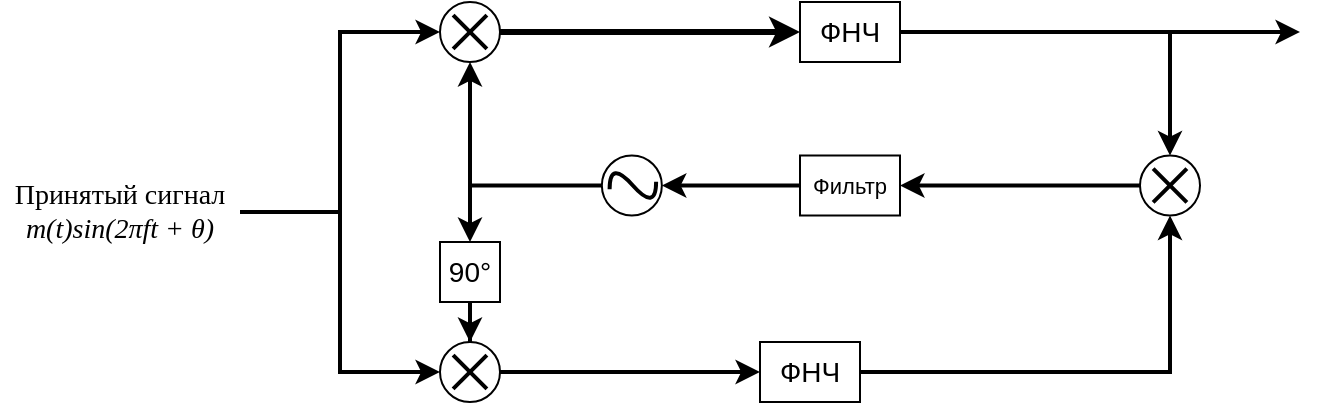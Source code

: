 <mxfile version="20.8.16" type="device"><diagram name="Страница 1" id="fugMi-akPlhTSy9XqCA1"><mxGraphModel dx="503" dy="281" grid="1" gridSize="10" guides="1" tooltips="1" connect="1" arrows="1" fold="1" page="1" pageScale="1" pageWidth="827" pageHeight="1169" math="0" shadow="0"><root><mxCell id="0"/><mxCell id="1" parent="0"/><mxCell id="Ov1mgjXy6BKTlGmahwEe-49" style="edgeStyle=orthogonalEdgeStyle;rounded=0;orthogonalLoop=1;jettySize=auto;html=1;entryX=0.5;entryY=0;entryDx=0;entryDy=0;strokeWidth=2;fontSize=14;endArrow=classic;endFill=1;" edge="1" parent="1" source="Ov1mgjXy6BKTlGmahwEe-6" target="Ov1mgjXy6BKTlGmahwEe-40"><mxGeometry relative="1" as="geometry"/></mxCell><mxCell id="Ov1mgjXy6BKTlGmahwEe-6" value="ФНЧ" style="rounded=0;whiteSpace=wrap;html=1;fontSize=14;" vertex="1" parent="1"><mxGeometry x="500" y="480" width="50" height="30" as="geometry"/></mxCell><mxCell id="Ov1mgjXy6BKTlGmahwEe-9" value="" style="edgeStyle=orthogonalEdgeStyle;rounded=0;orthogonalLoop=1;jettySize=auto;html=1;strokeWidth=3;exitX=1;exitY=0.5;exitDx=0;exitDy=0;" edge="1" parent="1" source="Ov1mgjXy6BKTlGmahwEe-22" target="Ov1mgjXy6BKTlGmahwEe-6"><mxGeometry relative="1" as="geometry"><mxPoint x="390" y="495" as="sourcePoint"/></mxGeometry></mxCell><mxCell id="Ov1mgjXy6BKTlGmahwEe-25" value="" style="group" vertex="1" connectable="0" parent="1"><mxGeometry x="320" y="480" width="30" height="30" as="geometry"/></mxCell><mxCell id="Ov1mgjXy6BKTlGmahwEe-22" value="" style="ellipse;whiteSpace=wrap;html=1;aspect=fixed;fontSize=14;" vertex="1" parent="Ov1mgjXy6BKTlGmahwEe-25"><mxGeometry width="30" height="30" as="geometry"/></mxCell><mxCell id="Ov1mgjXy6BKTlGmahwEe-23" value="" style="endArrow=none;html=1;rounded=0;strokeWidth=2;fontSize=14;" edge="1" parent="Ov1mgjXy6BKTlGmahwEe-25"><mxGeometry width="50" height="50" relative="1" as="geometry"><mxPoint x="6.562" y="23.438" as="sourcePoint"/><mxPoint x="23.438" y="6.562" as="targetPoint"/></mxGeometry></mxCell><mxCell id="Ov1mgjXy6BKTlGmahwEe-24" value="" style="endArrow=none;html=1;rounded=0;strokeWidth=2;fontSize=14;" edge="1" parent="Ov1mgjXy6BKTlGmahwEe-25"><mxGeometry width="50" height="50" relative="1" as="geometry"><mxPoint x="6.562" y="6.562" as="sourcePoint"/><mxPoint x="23.438" y="23.438" as="targetPoint"/></mxGeometry></mxCell><mxCell id="Ov1mgjXy6BKTlGmahwEe-52" style="edgeStyle=orthogonalEdgeStyle;rounded=0;orthogonalLoop=1;jettySize=auto;html=1;strokeWidth=2;fontSize=14;endArrow=classic;endFill=1;" edge="1" parent="1" source="Ov1mgjXy6BKTlGmahwEe-26" target="Ov1mgjXy6BKTlGmahwEe-34"><mxGeometry relative="1" as="geometry"/></mxCell><mxCell id="Ov1mgjXy6BKTlGmahwEe-26" value="Фильтр" style="rounded=0;whiteSpace=wrap;html=1;fontSize=11;" vertex="1" parent="1"><mxGeometry x="500" y="556.75" width="50" height="30" as="geometry"/></mxCell><mxCell id="Ov1mgjXy6BKTlGmahwEe-36" value="" style="group;direction=north;rotation=-180;" vertex="1" connectable="0" parent="1"><mxGeometry x="414" y="570" width="31" height="30" as="geometry"/></mxCell><mxCell id="Ov1mgjXy6BKTlGmahwEe-34" value="" style="ellipse;whiteSpace=wrap;html=1;aspect=fixed;fontSize=11;rotation=-270;" vertex="1" parent="Ov1mgjXy6BKTlGmahwEe-36"><mxGeometry x="-13.072" y="-13.25" width="30" height="30" as="geometry"/></mxCell><mxCell id="Ov1mgjXy6BKTlGmahwEe-35" value="" style="curved=1;endArrow=none;html=1;rounded=0;strokeWidth=2;fontSize=11;endFill=0;" edge="1" parent="Ov1mgjXy6BKTlGmahwEe-36"><mxGeometry width="50" height="50" relative="1" as="geometry"><mxPoint x="-9.197" y="3.625" as="sourcePoint"/><mxPoint x="14.053" y="-0.125" as="targetPoint"/><Array as="points"><mxPoint x="-9.197" y="-11.375"/><mxPoint x="14.053" y="14.875"/></Array></mxGeometry></mxCell><mxCell id="Ov1mgjXy6BKTlGmahwEe-39" value="" style="group" vertex="1" connectable="0" parent="1"><mxGeometry x="670" y="556.75" width="30" height="30" as="geometry"/></mxCell><mxCell id="Ov1mgjXy6BKTlGmahwEe-40" value="" style="ellipse;whiteSpace=wrap;html=1;aspect=fixed;fontSize=14;" vertex="1" parent="Ov1mgjXy6BKTlGmahwEe-39"><mxGeometry width="30" height="30" as="geometry"/></mxCell><mxCell id="Ov1mgjXy6BKTlGmahwEe-41" value="" style="endArrow=none;html=1;rounded=0;strokeWidth=2;fontSize=14;" edge="1" parent="Ov1mgjXy6BKTlGmahwEe-39"><mxGeometry width="50" height="50" relative="1" as="geometry"><mxPoint x="6.562" y="23.438" as="sourcePoint"/><mxPoint x="23.438" y="6.562" as="targetPoint"/></mxGeometry></mxCell><mxCell id="Ov1mgjXy6BKTlGmahwEe-42" value="" style="endArrow=none;html=1;rounded=0;strokeWidth=2;fontSize=14;" edge="1" parent="Ov1mgjXy6BKTlGmahwEe-39"><mxGeometry width="50" height="50" relative="1" as="geometry"><mxPoint x="6.562" y="6.562" as="sourcePoint"/><mxPoint x="23.438" y="23.438" as="targetPoint"/></mxGeometry></mxCell><mxCell id="Ov1mgjXy6BKTlGmahwEe-59" style="edgeStyle=orthogonalEdgeStyle;rounded=0;orthogonalLoop=1;jettySize=auto;html=1;strokeWidth=2;fontSize=14;endArrow=classic;endFill=1;" edge="1" parent="1" source="Ov1mgjXy6BKTlGmahwEe-43" target="Ov1mgjXy6BKTlGmahwEe-40"><mxGeometry relative="1" as="geometry"/></mxCell><mxCell id="Ov1mgjXy6BKTlGmahwEe-43" value="ФНЧ" style="rounded=0;whiteSpace=wrap;html=1;fontSize=14;" vertex="1" parent="1"><mxGeometry x="480" y="650" width="50" height="30" as="geometry"/></mxCell><mxCell id="Ov1mgjXy6BKTlGmahwEe-44" value="" style="group" vertex="1" connectable="0" parent="1"><mxGeometry x="320" y="650" width="30" height="30" as="geometry"/></mxCell><mxCell id="Ov1mgjXy6BKTlGmahwEe-45" value="" style="ellipse;whiteSpace=wrap;html=1;aspect=fixed;fontSize=14;" vertex="1" parent="Ov1mgjXy6BKTlGmahwEe-44"><mxGeometry width="30" height="30" as="geometry"/></mxCell><mxCell id="Ov1mgjXy6BKTlGmahwEe-46" value="" style="endArrow=none;html=1;rounded=0;strokeWidth=2;fontSize=14;" edge="1" parent="Ov1mgjXy6BKTlGmahwEe-44"><mxGeometry width="50" height="50" relative="1" as="geometry"><mxPoint x="6.562" y="23.438" as="sourcePoint"/><mxPoint x="23.438" y="6.562" as="targetPoint"/></mxGeometry></mxCell><mxCell id="Ov1mgjXy6BKTlGmahwEe-47" value="" style="endArrow=none;html=1;rounded=0;strokeWidth=2;fontSize=14;" edge="1" parent="Ov1mgjXy6BKTlGmahwEe-44"><mxGeometry width="50" height="50" relative="1" as="geometry"><mxPoint x="6.562" y="6.562" as="sourcePoint"/><mxPoint x="23.438" y="23.438" as="targetPoint"/></mxGeometry></mxCell><mxCell id="Ov1mgjXy6BKTlGmahwEe-56" value="" style="edgeStyle=orthogonalEdgeStyle;rounded=0;orthogonalLoop=1;jettySize=auto;html=1;strokeWidth=2;fontSize=14;endArrow=classic;endFill=1;" edge="1" parent="1" source="Ov1mgjXy6BKTlGmahwEe-48" target="Ov1mgjXy6BKTlGmahwEe-45"><mxGeometry relative="1" as="geometry"/></mxCell><mxCell id="Ov1mgjXy6BKTlGmahwEe-48" value="&lt;font style=&quot;font-size: 14px;&quot;&gt;90°&lt;/font&gt;" style="whiteSpace=wrap;html=1;aspect=fixed;fontSize=14;" vertex="1" parent="1"><mxGeometry x="320" y="600" width="30" height="30" as="geometry"/></mxCell><mxCell id="Ov1mgjXy6BKTlGmahwEe-50" value="" style="endArrow=classic;html=1;rounded=0;strokeWidth=2;fontSize=14;" edge="1" parent="1"><mxGeometry width="50" height="50" relative="1" as="geometry"><mxPoint x="680" y="495" as="sourcePoint"/><mxPoint x="750" y="495" as="targetPoint"/></mxGeometry></mxCell><mxCell id="Ov1mgjXy6BKTlGmahwEe-51" style="edgeStyle=orthogonalEdgeStyle;rounded=0;orthogonalLoop=1;jettySize=auto;html=1;strokeWidth=2;fontSize=14;endArrow=classic;endFill=1;" edge="1" parent="1" source="Ov1mgjXy6BKTlGmahwEe-40" target="Ov1mgjXy6BKTlGmahwEe-26"><mxGeometry relative="1" as="geometry"/></mxCell><mxCell id="Ov1mgjXy6BKTlGmahwEe-53" style="edgeStyle=orthogonalEdgeStyle;rounded=0;orthogonalLoop=1;jettySize=auto;html=1;entryX=0.5;entryY=1;entryDx=0;entryDy=0;strokeWidth=2;fontSize=14;endArrow=classic;endFill=1;" edge="1" parent="1" source="Ov1mgjXy6BKTlGmahwEe-34" target="Ov1mgjXy6BKTlGmahwEe-22"><mxGeometry relative="1" as="geometry"/></mxCell><mxCell id="Ov1mgjXy6BKTlGmahwEe-55" value="" style="endArrow=classic;html=1;rounded=0;strokeWidth=2;fontSize=14;entryX=0.5;entryY=0;entryDx=0;entryDy=0;" edge="1" parent="1" target="Ov1mgjXy6BKTlGmahwEe-48"><mxGeometry width="50" height="50" relative="1" as="geometry"><mxPoint x="335" y="570" as="sourcePoint"/><mxPoint x="335" y="610" as="targetPoint"/></mxGeometry></mxCell><mxCell id="Ov1mgjXy6BKTlGmahwEe-57" style="edgeStyle=orthogonalEdgeStyle;rounded=0;orthogonalLoop=1;jettySize=auto;html=1;strokeWidth=2;fontSize=14;endArrow=classic;endFill=1;exitX=1;exitY=0.5;exitDx=0;exitDy=0;" edge="1" parent="1" source="Ov1mgjXy6BKTlGmahwEe-45" target="Ov1mgjXy6BKTlGmahwEe-43"><mxGeometry relative="1" as="geometry"/></mxCell><mxCell id="Ov1mgjXy6BKTlGmahwEe-62" style="edgeStyle=orthogonalEdgeStyle;rounded=0;orthogonalLoop=1;jettySize=auto;html=1;entryX=0;entryY=0.5;entryDx=0;entryDy=0;strokeWidth=2;fontSize=14;endArrow=classic;endFill=1;" edge="1" parent="1" source="Ov1mgjXy6BKTlGmahwEe-61" target="Ov1mgjXy6BKTlGmahwEe-22"><mxGeometry relative="1" as="geometry"/></mxCell><mxCell id="Ov1mgjXy6BKTlGmahwEe-64" style="edgeStyle=orthogonalEdgeStyle;rounded=0;orthogonalLoop=1;jettySize=auto;html=1;entryX=0;entryY=0.5;entryDx=0;entryDy=0;strokeWidth=2;fontSize=14;endArrow=classic;endFill=1;" edge="1" parent="1" source="Ov1mgjXy6BKTlGmahwEe-61" target="Ov1mgjXy6BKTlGmahwEe-45"><mxGeometry relative="1" as="geometry"/></mxCell><mxCell id="Ov1mgjXy6BKTlGmahwEe-61" value="Принятый сигнал&lt;br&gt;&lt;i&gt;m(t)sin(2πft +&amp;nbsp;θ)&lt;/i&gt;" style="text;strokeColor=none;fillColor=none;align=center;verticalAlign=middle;spacingLeft=4;spacingRight=4;overflow=hidden;points=[[0,0.5],[1,0.5]];portConstraint=eastwest;rotatable=0;whiteSpace=wrap;html=1;fontSize=14;fontFamily=Times New Roman;" vertex="1" parent="1"><mxGeometry x="100" y="565" width="120" height="40" as="geometry"/></mxCell></root></mxGraphModel></diagram></mxfile>